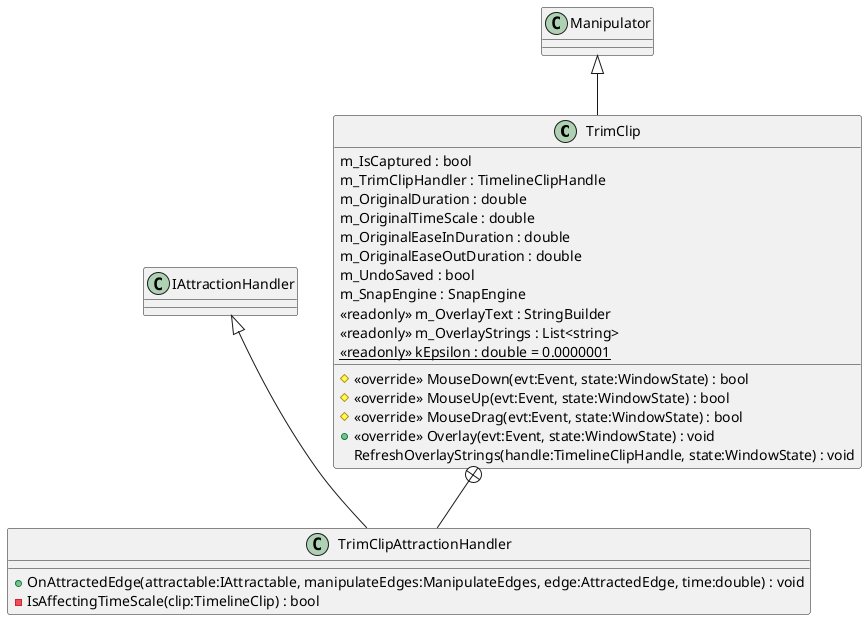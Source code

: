 @startuml
class TrimClip {
    m_IsCaptured : bool
    m_TrimClipHandler : TimelineClipHandle
    m_OriginalDuration : double
    m_OriginalTimeScale : double
    m_OriginalEaseInDuration : double
    m_OriginalEaseOutDuration : double
    m_UndoSaved : bool
    m_SnapEngine : SnapEngine
    <<readonly>> m_OverlayText : StringBuilder
    <<readonly>> m_OverlayStrings : List<string>
    {static} <<readonly>> kEpsilon : double = 0.0000001
    # <<override>> MouseDown(evt:Event, state:WindowState) : bool
    # <<override>> MouseUp(evt:Event, state:WindowState) : bool
    # <<override>> MouseDrag(evt:Event, state:WindowState) : bool
    + <<override>> Overlay(evt:Event, state:WindowState) : void
    RefreshOverlayStrings(handle:TimelineClipHandle, state:WindowState) : void
}
class TrimClipAttractionHandler {
    + OnAttractedEdge(attractable:IAttractable, manipulateEdges:ManipulateEdges, edge:AttractedEdge, time:double) : void
    - IsAffectingTimeScale(clip:TimelineClip) : bool
}
Manipulator <|-- TrimClip
TrimClip +-- TrimClipAttractionHandler
IAttractionHandler <|-- TrimClipAttractionHandler
@enduml

